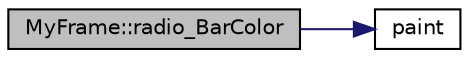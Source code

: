 digraph "MyFrame::radio_BarColor"
{
 // LATEX_PDF_SIZE
  edge [fontname="Helvetica",fontsize="10",labelfontname="Helvetica",labelfontsize="10"];
  node [fontname="Helvetica",fontsize="10",shape=record];
  rankdir="LR";
  Node1 [label="MyFrame::radio_BarColor",height=0.2,width=0.4,color="black", fillcolor="grey75", style="filled", fontcolor="black",tooltip="Change Brillouin zone (fbz)"];
  Node1 -> Node2 [color="midnightblue",fontsize="10",style="solid",fontname="Helvetica"];
  Node2 [label="paint",height=0.2,width=0.4,color="black", fillcolor="white", style="filled",URL="$free__patch_8cpp.html#a40932c8612a3d3328258dbfc602da943",tooltip="Compute Max. & Min. of matrix elements. Compute color of each patch."];
}
